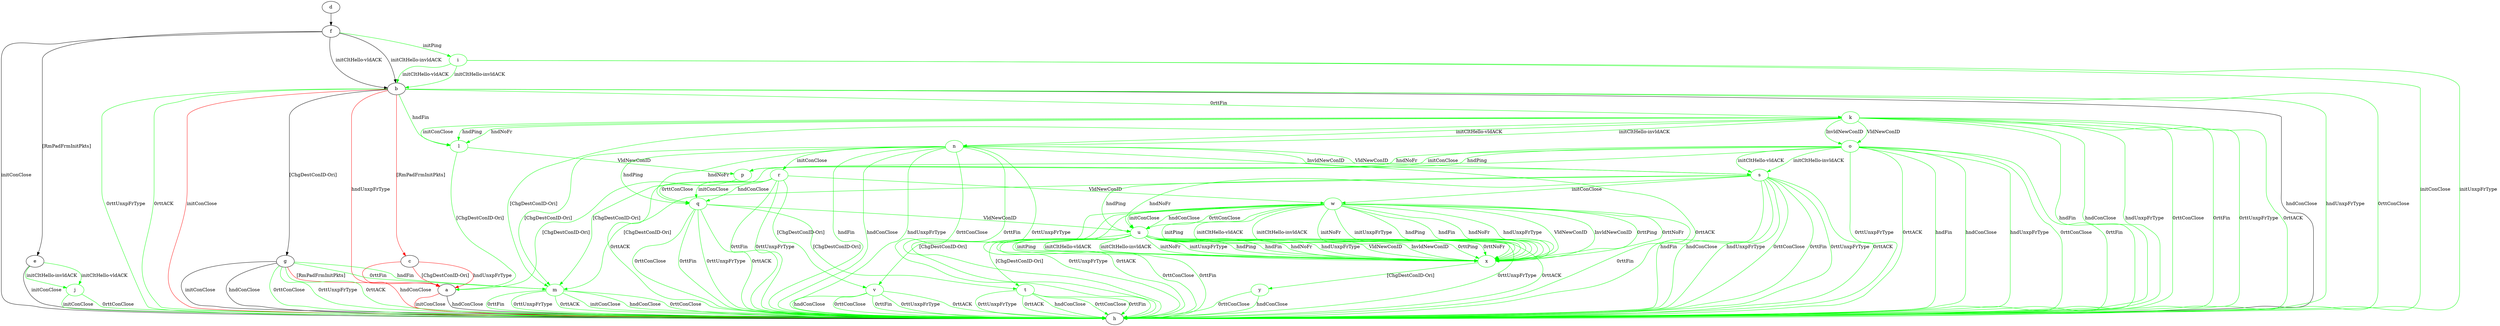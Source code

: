 digraph "" {
	a -> h	[key=0,
		label="hndConClose "];
	a -> h	[key=1,
		color=red,
		label="initConClose "];
	b -> a	[key=0,
		color=red,
		label="hndUnxpFrType "];
	b -> c	[key=0,
		color=red,
		label="[RmPadFrmInitPkts] "];
	b -> g	[key=0,
		label="[ChgDestConID-Ori] "];
	b -> h	[key=0,
		label="hndConClose "];
	b -> h	[key=1,
		color=green,
		label="hndUnxpFrType "];
	b -> h	[key=2,
		color=green,
		label="0rttConClose "];
	b -> h	[key=3,
		color=green,
		label="0rttUnxpFrType "];
	b -> h	[key=4,
		color=green,
		label="0rttACK "];
	b -> h	[key=5,
		color=red,
		label="initConClose "];
	k	[color=green];
	b -> k	[key=0,
		color=green,
		label="0rttFin "];
	l	[color=green];
	b -> l	[key=0,
		color=green,
		label="hndFin "];
	c -> a	[key=0,
		color=red,
		label="hndUnxpFrType "];
	c -> a	[key=1,
		color=red,
		label="[ChgDestConID-Ori] "];
	c -> h	[key=0,
		color=red,
		label="hndConClose "];
	d -> f	[key=0];
	e -> h	[key=0,
		label="initConClose "];
	j	[color=green];
	e -> j	[key=0,
		color=green,
		label="initCltHello-vldACK "];
	e -> j	[key=1,
		color=green,
		label="initCltHello-invldACK "];
	f -> b	[key=0,
		label="initCltHello-vldACK "];
	f -> b	[key=1,
		label="initCltHello-invldACK "];
	f -> e	[key=0,
		label="[RmPadFrmInitPkts] "];
	f -> h	[key=0,
		label="initConClose "];
	i	[color=green];
	f -> i	[key=0,
		color=green,
		label="initPing "];
	g -> a	[key=0,
		color=red,
		label="[RmPadFrmInitPkts] "];
	g -> h	[key=0,
		label="initConClose "];
	g -> h	[key=1,
		label="hndConClose "];
	g -> h	[key=2,
		color=green,
		label="0rttConClose "];
	g -> h	[key=3,
		color=green,
		label="0rttUnxpFrType "];
	g -> h	[key=4,
		color=green,
		label="0rttACK "];
	m	[color=green];
	g -> m	[key=0,
		color=green,
		label="hndFin "];
	g -> m	[key=1,
		color=green,
		label="0rttFin "];
	i -> b	[key=0,
		color=green,
		label="initCltHello-vldACK "];
	i -> b	[key=1,
		color=green,
		label="initCltHello-invldACK "];
	i -> h	[key=0,
		color=green,
		label="initConClose "];
	i -> h	[key=1,
		color=green,
		label="initUnxpFrType "];
	j -> h	[key=0,
		color=green,
		label="initConClose "];
	j -> h	[key=1,
		color=green,
		label="0rttConClose "];
	k -> h	[key=0,
		color=green,
		label="hndFin "];
	k -> h	[key=1,
		color=green,
		label="hndConClose "];
	k -> h	[key=2,
		color=green,
		label="hndUnxpFrType "];
	k -> h	[key=3,
		color=green,
		label="0rttConClose "];
	k -> h	[key=4,
		color=green,
		label="0rttFin "];
	k -> h	[key=5,
		color=green,
		label="0rttUnxpFrType "];
	k -> h	[key=6,
		color=green,
		label="0rttACK "];
	k -> l	[key=0,
		color=green,
		label="initConClose "];
	k -> l	[key=1,
		color=green,
		label="hndPing "];
	k -> l	[key=2,
		color=green,
		label="hndNoFr "];
	k -> m	[key=0,
		color=green,
		label="[ChgDestConID-Ori] "];
	n	[color=green];
	k -> n	[key=0,
		color=green,
		label="initCltHello-vldACK "];
	k -> n	[key=1,
		color=green,
		label="initCltHello-invldACK "];
	o	[color=green];
	k -> o	[key=0,
		color=green,
		label="VldNewConID "];
	k -> o	[key=1,
		color=green,
		label="InvldNewConID "];
	l -> a	[key=0,
		color=green,
		label="[ChgDestConID-Ori] "];
	p	[color=green];
	l -> p	[key=0,
		color=green,
		label="VldNewConID "];
	m -> h	[key=0,
		color=green,
		label="initConClose "];
	m -> h	[key=1,
		color=green,
		label="hndConClose "];
	m -> h	[key=2,
		color=green,
		label="0rttConClose "];
	m -> h	[key=3,
		color=green,
		label="0rttFin "];
	m -> h	[key=4,
		color=green,
		label="0rttUnxpFrType "];
	m -> h	[key=5,
		color=green,
		label="0rttACK "];
	n -> h	[key=0,
		color=green,
		label="hndFin "];
	n -> h	[key=1,
		color=green,
		label="hndConClose "];
	n -> h	[key=2,
		color=green,
		label="hndUnxpFrType "];
	n -> h	[key=3,
		color=green,
		label="0rttConClose "];
	n -> h	[key=4,
		color=green,
		label="0rttFin "];
	n -> h	[key=5,
		color=green,
		label="0rttUnxpFrType "];
	n -> h	[key=6,
		color=green,
		label="0rttACK "];
	n -> m	[key=0,
		color=green,
		label="[ChgDestConID-Ori] "];
	q	[color=green];
	n -> q	[key=0,
		color=green,
		label="hndPing "];
	n -> q	[key=1,
		color=green,
		label="hndNoFr "];
	r	[color=green];
	n -> r	[key=0,
		color=green,
		label="initConClose "];
	s	[color=green];
	n -> s	[key=0,
		color=green,
		label="VldNewConID "];
	n -> s	[key=1,
		color=green,
		label="InvldNewConID "];
	o -> h	[key=0,
		color=green,
		label="hndFin "];
	o -> h	[key=1,
		color=green,
		label="hndConClose "];
	o -> h	[key=2,
		color=green,
		label="hndUnxpFrType "];
	o -> h	[key=3,
		color=green,
		label="0rttConClose "];
	o -> h	[key=4,
		color=green,
		label="0rttFin "];
	o -> h	[key=5,
		color=green,
		label="0rttUnxpFrType "];
	o -> h	[key=6,
		color=green,
		label="0rttACK "];
	o -> m	[key=0,
		color=green,
		label="[ChgDestConID-Ori] "];
	o -> p	[key=0,
		color=green,
		label="initConClose "];
	o -> p	[key=1,
		color=green,
		label="hndPing "];
	o -> p	[key=2,
		color=green,
		label="hndNoFr "];
	o -> s	[key=0,
		color=green,
		label="initCltHello-vldACK "];
	o -> s	[key=1,
		color=green,
		label="initCltHello-invldACK "];
	p -> a	[key=0,
		color=green,
		label="[ChgDestConID-Ori] "];
	q -> h	[key=0,
		color=green,
		label="0rttConClose "];
	q -> h	[key=1,
		color=green,
		label="0rttFin "];
	q -> h	[key=2,
		color=green,
		label="0rttUnxpFrType "];
	q -> h	[key=3,
		color=green,
		label="0rttACK "];
	t	[color=green];
	q -> t	[key=0,
		color=green,
		label="[ChgDestConID-Ori] "];
	u	[color=green];
	q -> u	[key=0,
		color=green,
		label="VldNewConID "];
	r -> h	[key=0,
		color=green,
		label="0rttFin "];
	r -> h	[key=1,
		color=green,
		label="0rttUnxpFrType "];
	r -> h	[key=2,
		color=green,
		label="0rttACK "];
	r -> q	[key=0,
		color=green,
		label="initConClose "];
	r -> q	[key=1,
		color=green,
		label="hndConClose "];
	r -> q	[key=2,
		color=green,
		label="0rttConClose "];
	v	[color=green];
	r -> v	[key=0,
		color=green,
		label="[ChgDestConID-Ori] "];
	w	[color=green];
	r -> w	[key=0,
		color=green,
		label="VldNewConID "];
	s -> h	[key=0,
		color=green,
		label="hndFin "];
	s -> h	[key=1,
		color=green,
		label="hndConClose "];
	s -> h	[key=2,
		color=green,
		label="hndUnxpFrType "];
	s -> h	[key=3,
		color=green,
		label="0rttConClose "];
	s -> h	[key=4,
		color=green,
		label="0rttFin "];
	s -> h	[key=5,
		color=green,
		label="0rttUnxpFrType "];
	s -> h	[key=6,
		color=green,
		label="0rttACK "];
	s -> m	[key=0,
		color=green,
		label="[ChgDestConID-Ori] "];
	s -> u	[key=0,
		color=green,
		label="hndPing "];
	s -> u	[key=1,
		color=green,
		label="hndNoFr "];
	s -> w	[key=0,
		color=green,
		label="initConClose "];
	t -> h	[key=0,
		color=green,
		label="hndConClose "];
	t -> h	[key=1,
		color=green,
		label="0rttConClose "];
	t -> h	[key=2,
		color=green,
		label="0rttFin "];
	t -> h	[key=3,
		color=green,
		label="0rttUnxpFrType "];
	t -> h	[key=4,
		color=green,
		label="0rttACK "];
	u -> h	[key=0,
		color=green,
		label="0rttConClose "];
	u -> h	[key=1,
		color=green,
		label="0rttFin "];
	u -> h	[key=2,
		color=green,
		label="0rttUnxpFrType "];
	u -> h	[key=3,
		color=green,
		label="0rttACK "];
	u -> t	[key=0,
		color=green,
		label="[ChgDestConID-Ori] "];
	x	[color=green];
	u -> x	[key=0,
		color=green,
		label="initPing "];
	u -> x	[key=1,
		color=green,
		label="initCltHello-vldACK "];
	u -> x	[key=2,
		color=green,
		label="initCltHello-invldACK "];
	u -> x	[key=3,
		color=green,
		label="initNoFr "];
	u -> x	[key=4,
		color=green,
		label="initUnxpFrType "];
	u -> x	[key=5,
		color=green,
		label="hndPing "];
	u -> x	[key=6,
		color=green,
		label="hndFin "];
	u -> x	[key=7,
		color=green,
		label="hndNoFr "];
	u -> x	[key=8,
		color=green,
		label="hndUnxpFrType "];
	u -> x	[key=9,
		color=green,
		label="VldNewConID "];
	u -> x	[key=10,
		color=green,
		label="InvldNewConID "];
	u -> x	[key=11,
		color=green,
		label="0rttPing "];
	u -> x	[key=12,
		color=green,
		label="0rttNoFr "];
	v -> h	[key=0,
		color=green,
		label="hndConClose "];
	v -> h	[key=1,
		color=green,
		label="0rttConClose "];
	v -> h	[key=2,
		color=green,
		label="0rttFin "];
	v -> h	[key=3,
		color=green,
		label="0rttUnxpFrType "];
	v -> h	[key=4,
		color=green,
		label="0rttACK "];
	w -> h	[key=0,
		color=green,
		label="0rttFin "];
	w -> h	[key=1,
		color=green,
		label="0rttUnxpFrType "];
	w -> h	[key=2,
		color=green,
		label="0rttACK "];
	w -> u	[key=0,
		color=green,
		label="initConClose "];
	w -> u	[key=1,
		color=green,
		label="hndConClose "];
	w -> u	[key=2,
		color=green,
		label="0rttConClose "];
	w -> v	[key=0,
		color=green,
		label="[ChgDestConID-Ori] "];
	w -> x	[key=0,
		color=green,
		label="initPing "];
	w -> x	[key=1,
		color=green,
		label="initCltHello-vldACK "];
	w -> x	[key=2,
		color=green,
		label="initCltHello-invldACK "];
	w -> x	[key=3,
		color=green,
		label="initNoFr "];
	w -> x	[key=4,
		color=green,
		label="initUnxpFrType "];
	w -> x	[key=5,
		color=green,
		label="hndPing "];
	w -> x	[key=6,
		color=green,
		label="hndFin "];
	w -> x	[key=7,
		color=green,
		label="hndNoFr "];
	w -> x	[key=8,
		color=green,
		label="hndUnxpFrType "];
	w -> x	[key=9,
		color=green,
		label="VldNewConID "];
	w -> x	[key=10,
		color=green,
		label="InvldNewConID "];
	w -> x	[key=11,
		color=green,
		label="0rttPing "];
	w -> x	[key=12,
		color=green,
		label="0rttNoFr "];
	y	[color=green];
	x -> y	[key=0,
		color=green,
		label="[ChgDestConID-Ori] "];
	y -> h	[key=0,
		color=green,
		label="hndConClose "];
	y -> h	[key=1,
		color=green,
		label="0rttConClose "];
}
